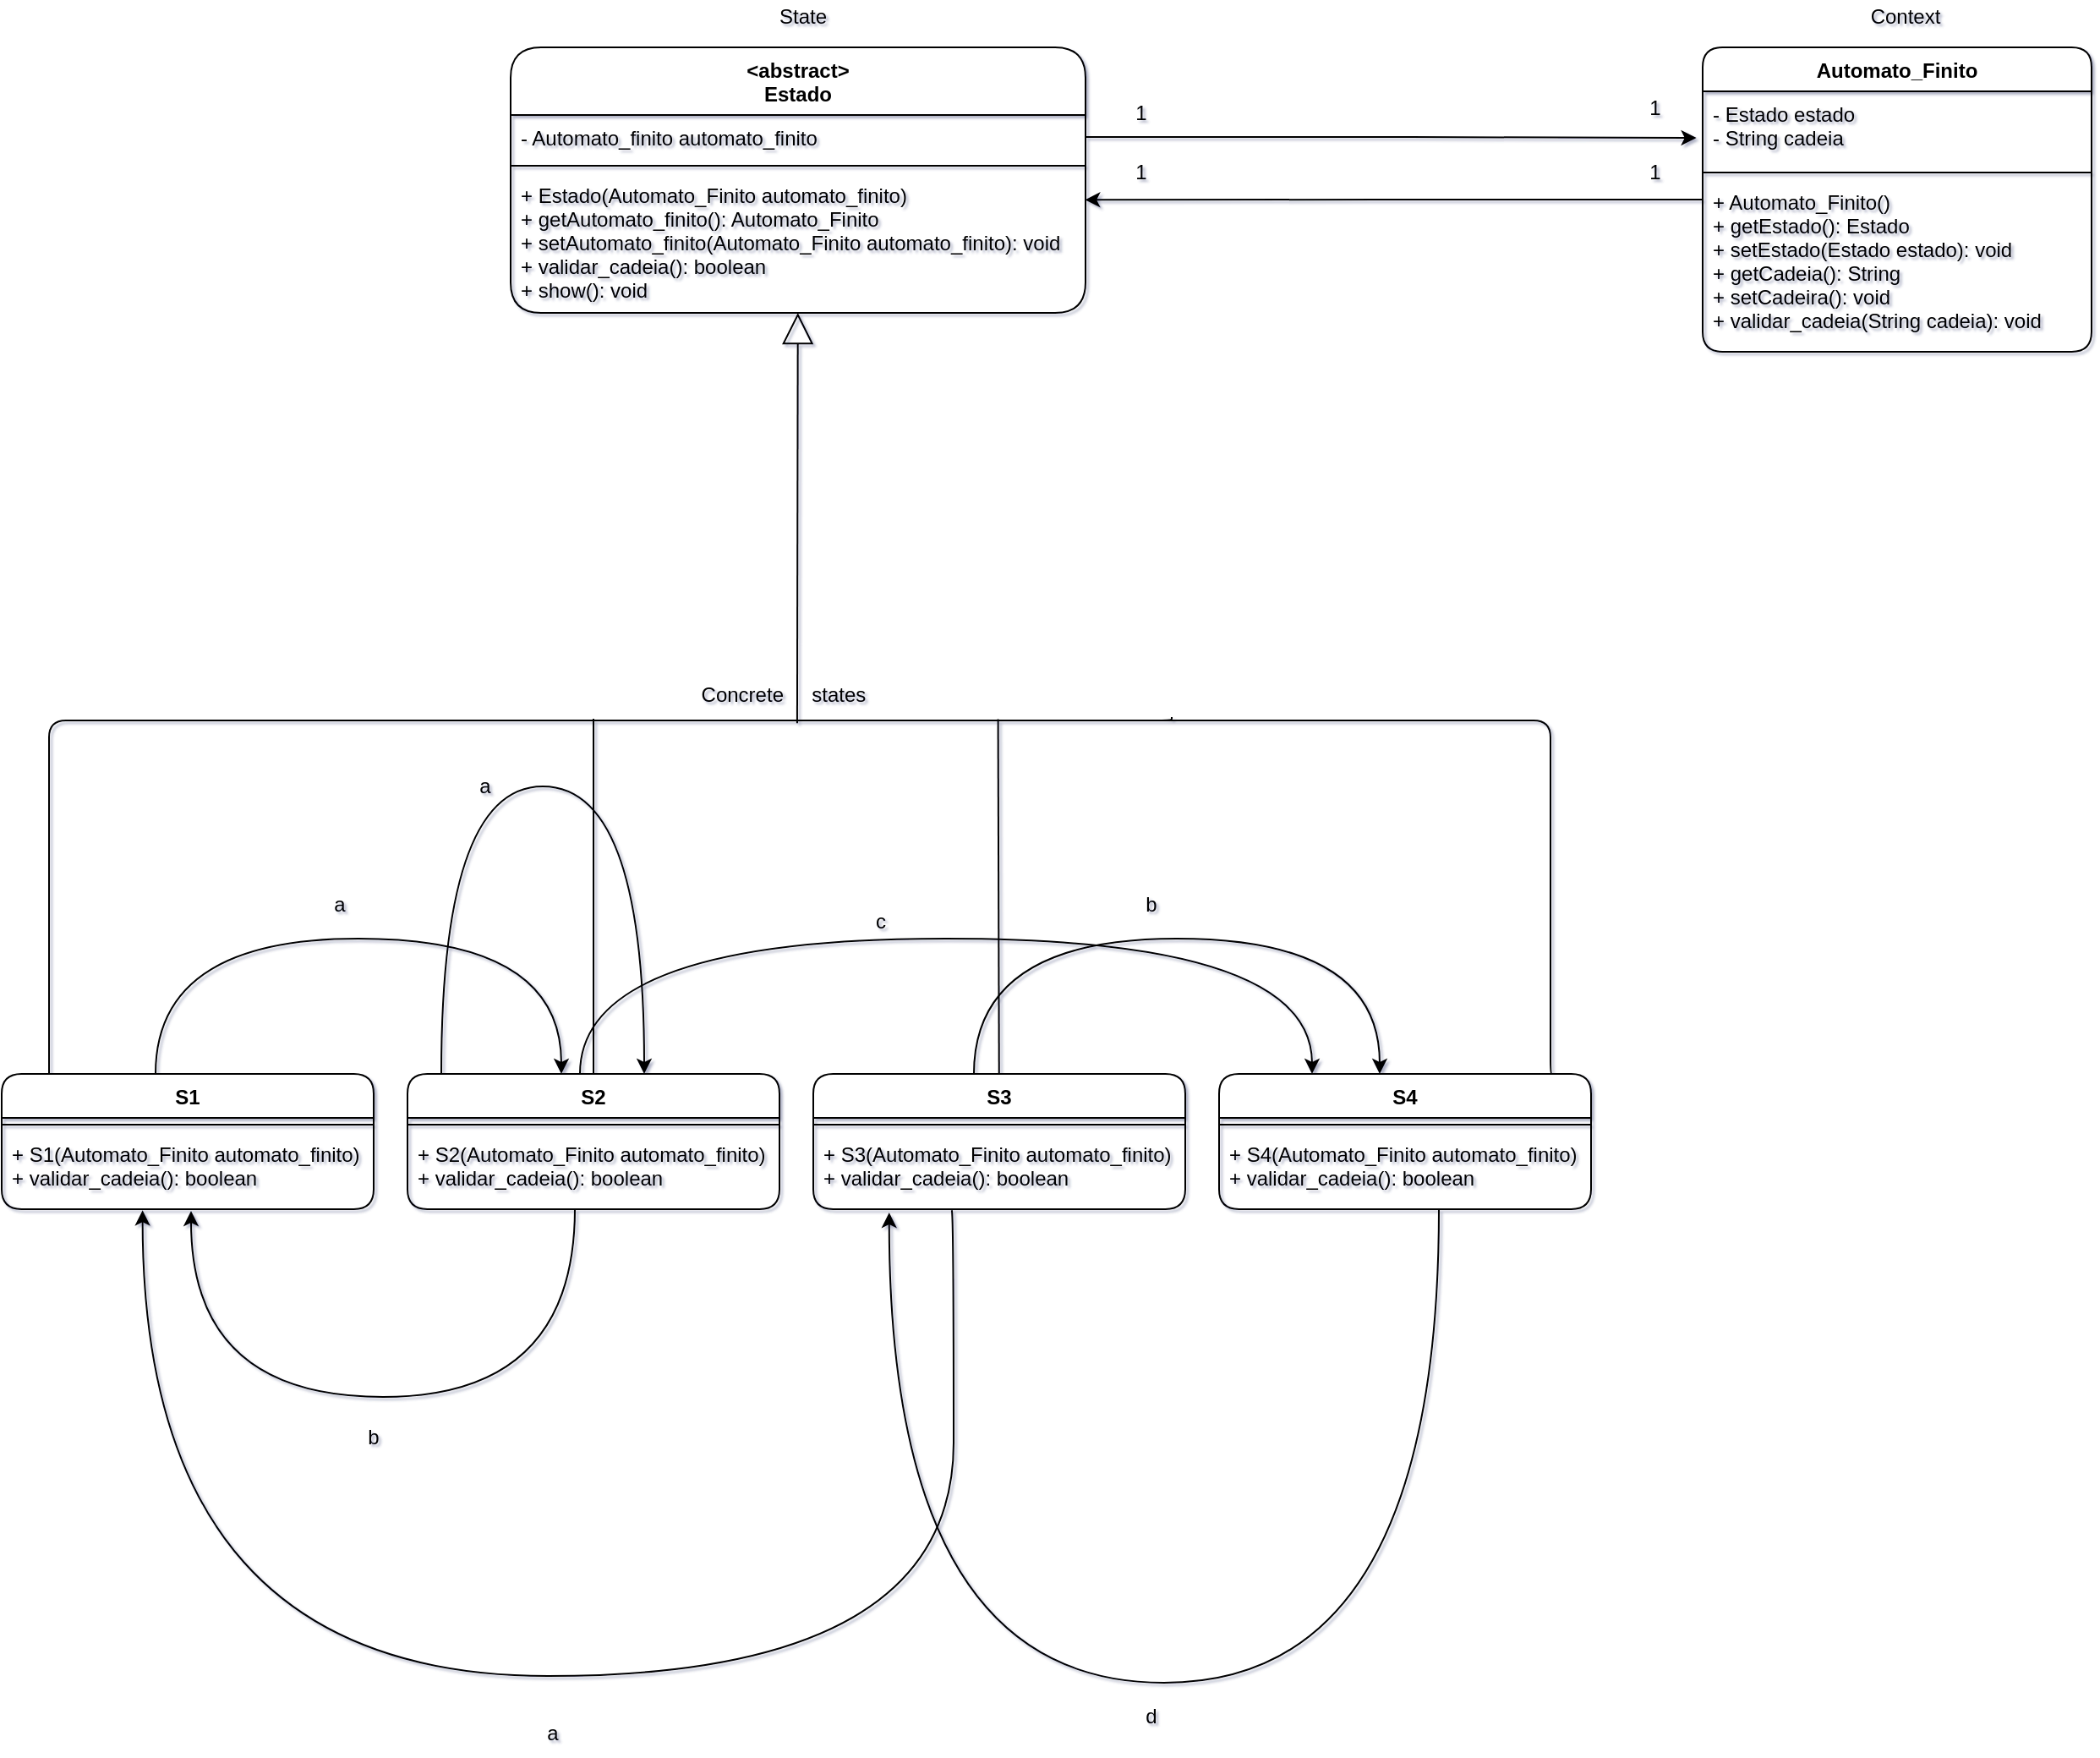 <mxfile version="13.6.2" type="device"><diagram id="ngkjSoPe29yhTM_IWLv3" name="Page-1"><mxGraphModel dx="1535" dy="1601" grid="0" gridSize="1" guides="1" tooltips="1" connect="1" arrows="1" fold="1" page="1" pageScale="1" pageWidth="827" pageHeight="1169" background="none" math="0" shadow="1"><root><mxCell id="0"/><mxCell id="1" parent="0"/><mxCell id="f8CezkqT17vxjTgK0WtZ-17" style="edgeStyle=orthogonalEdgeStyle;curved=1;orthogonalLoop=1;jettySize=auto;html=1;exitX=0.5;exitY=0;exitDx=0;exitDy=0;entryX=0.5;entryY=0;entryDx=0;entryDy=0;" parent="1" edge="1"><mxGeometry relative="1" as="geometry"><mxPoint x="-69" y="360" as="sourcePoint"/><mxPoint x="171" y="360" as="targetPoint"/><Array as="points"><mxPoint x="-69" y="280"/><mxPoint x="171" y="280"/></Array></mxGeometry></mxCell><mxCell id="f8CezkqT17vxjTgK0WtZ-18" style="edgeStyle=orthogonalEdgeStyle;curved=1;orthogonalLoop=1;jettySize=auto;html=1;exitX=0.5;exitY=0;exitDx=0;exitDy=0;entryX=0.25;entryY=0;entryDx=0;entryDy=0;" parent="1" target="f8CezkqT17vxjTgK0WtZ-5" edge="1"><mxGeometry relative="1" as="geometry"><mxPoint x="182" y="360" as="sourcePoint"/><mxPoint x="636" y="360" as="targetPoint"/><Array as="points"><mxPoint x="182" y="280"/><mxPoint x="615" y="280"/></Array></mxGeometry></mxCell><mxCell id="f8CezkqT17vxjTgK0WtZ-23" style="edgeStyle=orthogonalEdgeStyle;curved=1;orthogonalLoop=1;jettySize=auto;html=1;" parent="1" source="f8CezkqT17vxjTgK0WtZ-9" target="f8CezkqT17vxjTgK0WtZ-9" edge="1"><mxGeometry relative="1" as="geometry"><mxPoint x="220" y="350" as="targetPoint"/><Array as="points"><mxPoint x="100" y="190"/><mxPoint x="220" y="190"/></Array></mxGeometry></mxCell><mxCell id="CuWhOJb5zXyWyf_03yU4-2" style="edgeStyle=orthogonalEdgeStyle;curved=1;orthogonalLoop=1;jettySize=auto;html=1;entryX=0.7;entryY=1.154;entryDx=0;entryDy=0;entryPerimeter=0;exitX=0.45;exitY=0.995;exitDx=0;exitDy=0;exitPerimeter=0;" parent="1" source="f8CezkqT17vxjTgK0WtZ-12" edge="1"><mxGeometry relative="1" as="geometry"><mxPoint x="161" y="436" as="sourcePoint"/><mxPoint x="-48" y="441.004" as="targetPoint"/><Array as="points"><mxPoint x="179" y="551"/><mxPoint x="-48" y="551"/></Array></mxGeometry></mxCell><mxCell id="CuWhOJb5zXyWyf_03yU4-18" style="rounded=1;orthogonalLoop=1;jettySize=auto;html=1;startArrow=none;startFill=0;startSize=6;endArrow=none;endFill=0;endSize=16;" parent="1" source="f8CezkqT17vxjTgK0WtZ-9" edge="1"><mxGeometry relative="1" as="geometry"><mxPoint x="190" y="150" as="targetPoint"/></mxGeometry></mxCell><mxCell id="f8CezkqT17vxjTgK0WtZ-9" value="S2" style="swimlane;fontStyle=1;align=center;verticalAlign=top;childLayout=stackLayout;horizontal=1;startSize=26;horizontalStack=0;resizeParent=1;resizeParentMax=0;resizeLast=0;collapsible=1;marginBottom=0;rounded=1;" parent="1" vertex="1"><mxGeometry x="80" y="360" width="220" height="80" as="geometry"/></mxCell><mxCell id="f8CezkqT17vxjTgK0WtZ-11" value="" style="line;strokeWidth=1;fillColor=none;align=left;verticalAlign=middle;spacingTop=-1;spacingLeft=3;spacingRight=3;rotatable=0;labelPosition=right;points=[];portConstraint=eastwest;rounded=1;" parent="f8CezkqT17vxjTgK0WtZ-9" vertex="1"><mxGeometry y="26" width="220" height="8" as="geometry"/></mxCell><mxCell id="f8CezkqT17vxjTgK0WtZ-12" value="+ S2(Automato_Finito automato_finito)&#10;+ validar_cadeia(): boolean" style="text;strokeColor=none;fillColor=none;align=left;verticalAlign=top;spacingLeft=4;spacingRight=4;overflow=hidden;rotatable=0;points=[[0,0.5],[1,0.5]];portConstraint=eastwest;rounded=1;" parent="f8CezkqT17vxjTgK0WtZ-9" vertex="1"><mxGeometry y="34" width="220" height="46" as="geometry"/></mxCell><mxCell id="f8CezkqT17vxjTgK0WtZ-19" style="edgeStyle=orthogonalEdgeStyle;curved=1;orthogonalLoop=1;jettySize=auto;html=1;entryX=0.5;entryY=0;entryDx=0;entryDy=0;" parent="1" edge="1"><mxGeometry relative="1" as="geometry"><mxPoint x="415.0" y="360" as="sourcePoint"/><mxPoint x="655.0" y="360" as="targetPoint"/><Array as="points"><mxPoint x="415" y="280"/><mxPoint x="655" y="280"/></Array></mxGeometry></mxCell><mxCell id="f8CezkqT17vxjTgK0WtZ-26" style="edgeStyle=orthogonalEdgeStyle;curved=1;orthogonalLoop=1;jettySize=auto;html=1;entryX=0.606;entryY=1.101;entryDx=0;entryDy=0;entryPerimeter=0;exitX=0.372;exitY=1.005;exitDx=0;exitDy=0;exitPerimeter=0;" parent="1" source="f8CezkqT17vxjTgK0WtZ-16" edge="1"><mxGeometry relative="1" as="geometry"><mxPoint x="-76.68" y="440.646" as="targetPoint"/><Array as="points"><mxPoint x="403" y="440"/><mxPoint x="403" y="716"/><mxPoint x="-77" y="716"/></Array><mxPoint x="400" y="446" as="sourcePoint"/></mxGeometry></mxCell><mxCell id="CuWhOJb5zXyWyf_03yU4-19" style="rounded=1;orthogonalLoop=1;jettySize=auto;html=1;startArrow=none;startFill=0;startSize=6;endArrow=none;endFill=0;endSize=16;" parent="1" source="f8CezkqT17vxjTgK0WtZ-13" edge="1"><mxGeometry relative="1" as="geometry"><mxPoint x="429.294" y="150.235" as="targetPoint"/></mxGeometry></mxCell><mxCell id="f8CezkqT17vxjTgK0WtZ-13" value="S3" style="swimlane;fontStyle=1;align=center;verticalAlign=top;childLayout=stackLayout;horizontal=1;startSize=26;horizontalStack=0;resizeParent=1;resizeParentMax=0;resizeLast=0;collapsible=1;marginBottom=0;rounded=1;" parent="1" vertex="1"><mxGeometry x="320" y="360" width="220" height="80" as="geometry"/></mxCell><mxCell id="f8CezkqT17vxjTgK0WtZ-15" value="" style="line;strokeWidth=1;fillColor=none;align=left;verticalAlign=middle;spacingTop=-1;spacingLeft=3;spacingRight=3;rotatable=0;labelPosition=right;points=[];portConstraint=eastwest;rounded=1;" parent="f8CezkqT17vxjTgK0WtZ-13" vertex="1"><mxGeometry y="26" width="220" height="8" as="geometry"/></mxCell><mxCell id="f8CezkqT17vxjTgK0WtZ-16" value="+ S3(Automato_Finito automato_finito)&#10;+ validar_cadeia(): boolean" style="text;strokeColor=none;fillColor=none;align=left;verticalAlign=top;spacingLeft=4;spacingRight=4;overflow=hidden;rotatable=0;points=[[0,0.5],[1,0.5]];portConstraint=eastwest;rounded=1;" parent="f8CezkqT17vxjTgK0WtZ-13" vertex="1"><mxGeometry y="34" width="220" height="46" as="geometry"/></mxCell><mxCell id="f8CezkqT17vxjTgK0WtZ-34" style="edgeStyle=orthogonalEdgeStyle;curved=1;orthogonalLoop=1;jettySize=auto;html=1;entryX=0.204;entryY=1.044;entryDx=0;entryDy=0;entryPerimeter=0;" parent="1" source="f8CezkqT17vxjTgK0WtZ-5" target="f8CezkqT17vxjTgK0WtZ-16" edge="1"><mxGeometry relative="1" as="geometry"><mxPoint x="580" y="860.0" as="targetPoint"/><Array as="points"><mxPoint x="690" y="720"/><mxPoint x="365" y="720"/></Array></mxGeometry></mxCell><mxCell id="f8CezkqT17vxjTgK0WtZ-5" value="S4" style="swimlane;fontStyle=1;align=center;verticalAlign=top;childLayout=stackLayout;horizontal=1;startSize=26;horizontalStack=0;resizeParent=1;resizeParentMax=0;resizeLast=0;collapsible=1;marginBottom=0;rounded=1;" parent="1" vertex="1"><mxGeometry x="560" y="360" width="220" height="80" as="geometry"/></mxCell><mxCell id="f8CezkqT17vxjTgK0WtZ-7" value="" style="line;strokeWidth=1;fillColor=none;align=left;verticalAlign=middle;spacingTop=-1;spacingLeft=3;spacingRight=3;rotatable=0;labelPosition=right;points=[];portConstraint=eastwest;rounded=1;" parent="f8CezkqT17vxjTgK0WtZ-5" vertex="1"><mxGeometry y="26" width="220" height="8" as="geometry"/></mxCell><mxCell id="f8CezkqT17vxjTgK0WtZ-8" value="+ S4(Automato_Finito automato_finito)&#10;+ validar_cadeia(): boolean" style="text;strokeColor=none;fillColor=none;align=left;verticalAlign=top;spacingLeft=4;spacingRight=4;overflow=hidden;rotatable=0;points=[[0,0.5],[1,0.5]];portConstraint=eastwest;rounded=1;" parent="f8CezkqT17vxjTgK0WtZ-5" vertex="1"><mxGeometry y="34" width="220" height="46" as="geometry"/></mxCell><mxCell id="f8CezkqT17vxjTgK0WtZ-20" value="a" style="text;html=1;strokeColor=none;fillColor=none;align=center;verticalAlign=middle;whiteSpace=wrap;rounded=1;" parent="1" vertex="1"><mxGeometry x="20" y="250" width="40" height="20" as="geometry"/></mxCell><mxCell id="f8CezkqT17vxjTgK0WtZ-21" value="c" style="text;html=1;strokeColor=none;fillColor=none;align=center;verticalAlign=middle;whiteSpace=wrap;rounded=1;" parent="1" vertex="1"><mxGeometry x="340" y="260" width="40" height="20" as="geometry"/></mxCell><mxCell id="f8CezkqT17vxjTgK0WtZ-22" value="b" style="text;html=1;strokeColor=none;fillColor=none;align=center;verticalAlign=middle;whiteSpace=wrap;rounded=1;" parent="1" vertex="1"><mxGeometry x="500" y="250" width="40" height="20" as="geometry"/></mxCell><mxCell id="f8CezkqT17vxjTgK0WtZ-24" value="a" style="text;html=1;strokeColor=none;fillColor=none;align=center;verticalAlign=middle;whiteSpace=wrap;rounded=1;" parent="1" vertex="1"><mxGeometry x="106" y="180" width="40" height="20" as="geometry"/></mxCell><mxCell id="f8CezkqT17vxjTgK0WtZ-27" value="a" style="text;html=1;strokeColor=none;fillColor=none;align=center;verticalAlign=middle;whiteSpace=wrap;rounded=1;" parent="1" vertex="1"><mxGeometry x="146" y="740" width="40" height="20" as="geometry"/></mxCell><mxCell id="f8CezkqT17vxjTgK0WtZ-42" style="edgeStyle=orthogonalEdgeStyle;orthogonalLoop=1;jettySize=auto;html=1;startArrow=none;startFill=0;startSize=16;endArrow=none;endFill=0;" parent="1" target="f8CezkqT17vxjTgK0WtZ-1" edge="1"><mxGeometry relative="1" as="geometry"><mxPoint x="532" y="149" as="sourcePoint"/><mxPoint x="-80" y="361" as="targetPoint"/><Array as="points"><mxPoint x="532" y="151"/><mxPoint x="-132" y="151"/><mxPoint x="-132" y="375"/><mxPoint x="-50" y="375"/></Array></mxGeometry></mxCell><mxCell id="f8CezkqT17vxjTgK0WtZ-35" value="d" style="text;html=1;strokeColor=none;fillColor=none;align=center;verticalAlign=middle;whiteSpace=wrap;rounded=1;" parent="1" vertex="1"><mxGeometry x="500" y="730" width="40" height="20" as="geometry"/></mxCell><mxCell id="f8CezkqT17vxjTgK0WtZ-45" style="edgeStyle=orthogonalEdgeStyle;orthogonalLoop=1;jettySize=auto;html=1;endArrow=none;endFill=0;" parent="1" edge="1"><mxGeometry relative="1" as="geometry"><mxPoint x="450" y="151" as="sourcePoint"/><mxPoint x="755" y="360" as="targetPoint"/><Array as="points"><mxPoint x="756" y="151"/><mxPoint x="756" y="360"/><mxPoint x="757" y="360"/></Array></mxGeometry></mxCell><mxCell id="CuWhOJb5zXyWyf_03yU4-3" value="b" style="text;html=1;strokeColor=none;fillColor=none;align=center;verticalAlign=middle;whiteSpace=wrap;rounded=1;" parent="1" vertex="1"><mxGeometry x="40" y="565" width="40" height="20" as="geometry"/></mxCell><mxCell id="CuWhOJb5zXyWyf_03yU4-11" style="edgeStyle=orthogonalEdgeStyle;rounded=1;orthogonalLoop=1;jettySize=auto;html=1;entryX=0.999;entryY=0.195;entryDx=0;entryDy=0;entryPerimeter=0;" parent="1" source="f8CezkqT17vxjTgK0WtZ-46" target="f8CezkqT17vxjTgK0WtZ-39" edge="1"><mxGeometry relative="1" as="geometry"/></mxCell><mxCell id="CuWhOJb5zXyWyf_03yU4-13" style="edgeStyle=orthogonalEdgeStyle;rounded=1;orthogonalLoop=1;jettySize=auto;html=1;entryX=-0.016;entryY=0.625;entryDx=0;entryDy=0;entryPerimeter=0;" parent="1" source="f8CezkqT17vxjTgK0WtZ-37" target="f8CezkqT17vxjTgK0WtZ-47" edge="1"><mxGeometry relative="1" as="geometry"/></mxCell><mxCell id="CuWhOJb5zXyWyf_03yU4-14" value="1" style="text;html=1;strokeColor=none;fillColor=none;align=center;verticalAlign=middle;whiteSpace=wrap;rounded=0;" parent="1" vertex="1"><mxGeometry x="494" y="-218" width="40" height="20" as="geometry"/></mxCell><mxCell id="CuWhOJb5zXyWyf_03yU4-15" value="1" style="text;html=1;strokeColor=none;fillColor=none;align=center;verticalAlign=middle;whiteSpace=wrap;rounded=0;" parent="1" vertex="1"><mxGeometry x="494" y="-183" width="40" height="20" as="geometry"/></mxCell><mxCell id="CuWhOJb5zXyWyf_03yU4-16" value="1" style="text;html=1;strokeColor=none;fillColor=none;align=center;verticalAlign=middle;whiteSpace=wrap;rounded=0;" parent="1" vertex="1"><mxGeometry x="798" y="-221" width="40" height="20" as="geometry"/></mxCell><mxCell id="CuWhOJb5zXyWyf_03yU4-17" value="1" style="text;html=1;strokeColor=none;fillColor=none;align=center;verticalAlign=middle;whiteSpace=wrap;rounded=0;" parent="1" vertex="1"><mxGeometry x="798" y="-183" width="40" height="20" as="geometry"/></mxCell><mxCell id="f8CezkqT17vxjTgK0WtZ-1" value="S1" style="swimlane;fontStyle=1;align=center;verticalAlign=top;childLayout=stackLayout;horizontal=1;startSize=26;horizontalStack=0;resizeParent=1;resizeParentMax=0;resizeLast=0;collapsible=1;marginBottom=0;rounded=1;" parent="1" vertex="1"><mxGeometry x="-160" y="360" width="220" height="80" as="geometry"/></mxCell><mxCell id="f8CezkqT17vxjTgK0WtZ-3" value="" style="line;strokeWidth=1;fillColor=none;align=left;verticalAlign=middle;spacingTop=-1;spacingLeft=3;spacingRight=3;rotatable=0;labelPosition=right;points=[];portConstraint=eastwest;rounded=1;" parent="f8CezkqT17vxjTgK0WtZ-1" vertex="1"><mxGeometry y="26" width="220" height="8" as="geometry"/></mxCell><mxCell id="f8CezkqT17vxjTgK0WtZ-4" value="+ S1(Automato_Finito automato_finito)&#10;+ validar_cadeia(): boolean" style="text;strokeColor=none;fillColor=none;align=left;verticalAlign=top;spacingLeft=4;spacingRight=4;overflow=hidden;rotatable=0;points=[[0,0.5],[1,0.5]];portConstraint=eastwest;rounded=1;" parent="f8CezkqT17vxjTgK0WtZ-1" vertex="1"><mxGeometry y="34" width="220" height="46" as="geometry"/></mxCell><mxCell id="CuWhOJb5zXyWyf_03yU4-20" style="edgeStyle=none;rounded=1;orthogonalLoop=1;jettySize=auto;html=1;startArrow=block;startFill=0;startSize=16;endArrow=none;endFill=0;endSize=16;" parent="1" source="f8CezkqT17vxjTgK0WtZ-36" edge="1"><mxGeometry relative="1" as="geometry"><mxPoint x="310.471" y="152.588" as="targetPoint"/></mxGeometry></mxCell><mxCell id="f8CezkqT17vxjTgK0WtZ-36" value="&lt;abstract&gt;&#10;Estado" style="swimlane;fontStyle=1;align=center;verticalAlign=top;childLayout=stackLayout;horizontal=1;startSize=40;horizontalStack=0;resizeParent=1;resizeParentMax=0;resizeLast=0;collapsible=1;marginBottom=0;rounded=1;" parent="1" vertex="1"><mxGeometry x="141" y="-247" width="340" height="157" as="geometry"/></mxCell><mxCell id="f8CezkqT17vxjTgK0WtZ-37" value="- Automato_finito automato_finito" style="text;strokeColor=none;fillColor=none;align=left;verticalAlign=top;spacingLeft=4;spacingRight=4;overflow=hidden;rotatable=0;points=[[0,0.5],[1,0.5]];portConstraint=eastwest;rounded=1;" parent="f8CezkqT17vxjTgK0WtZ-36" vertex="1"><mxGeometry y="40" width="340" height="26" as="geometry"/></mxCell><mxCell id="f8CezkqT17vxjTgK0WtZ-38" value="" style="line;strokeWidth=1;fillColor=none;align=left;verticalAlign=middle;spacingTop=-1;spacingLeft=3;spacingRight=3;rotatable=0;labelPosition=right;points=[];portConstraint=eastwest;rounded=1;" parent="f8CezkqT17vxjTgK0WtZ-36" vertex="1"><mxGeometry y="66" width="340" height="8" as="geometry"/></mxCell><mxCell id="f8CezkqT17vxjTgK0WtZ-39" value="+ Estado(Automato_Finito automato_finito)&#10;+ getAutomato_finito(): Automato_Finito&#10;+ setAutomato_finito(Automato_Finito automato_finito): void&#10;+ validar_cadeia(): boolean&#10;+ show(): void" style="text;strokeColor=none;fillColor=none;align=left;verticalAlign=top;spacingLeft=4;spacingRight=4;overflow=hidden;rotatable=0;points=[[0,0.5],[1,0.5]];portConstraint=eastwest;rounded=1;" parent="f8CezkqT17vxjTgK0WtZ-36" vertex="1"><mxGeometry y="74" width="340" height="83" as="geometry"/></mxCell><mxCell id="f8CezkqT17vxjTgK0WtZ-46" value="Automato_Finito" style="swimlane;fontStyle=1;align=center;verticalAlign=top;childLayout=stackLayout;horizontal=1;startSize=26;horizontalStack=0;resizeParent=1;resizeParentMax=0;resizeLast=0;collapsible=1;marginBottom=0;rounded=1;" parent="1" vertex="1"><mxGeometry x="846" y="-247" width="230" height="180" as="geometry"/></mxCell><mxCell id="f8CezkqT17vxjTgK0WtZ-47" value="- Estado estado&#10;- String cadeia" style="text;strokeColor=none;fillColor=none;align=left;verticalAlign=top;spacingLeft=4;spacingRight=4;overflow=hidden;rotatable=0;points=[[0,0.5],[1,0.5]];portConstraint=eastwest;rounded=1;" parent="f8CezkqT17vxjTgK0WtZ-46" vertex="1"><mxGeometry y="26" width="230" height="44" as="geometry"/></mxCell><mxCell id="f8CezkqT17vxjTgK0WtZ-48" value="" style="line;strokeWidth=1;fillColor=none;align=left;verticalAlign=middle;spacingTop=-1;spacingLeft=3;spacingRight=3;rotatable=0;labelPosition=right;points=[];portConstraint=eastwest;rounded=1;" parent="f8CezkqT17vxjTgK0WtZ-46" vertex="1"><mxGeometry y="70" width="230" height="8" as="geometry"/></mxCell><mxCell id="f8CezkqT17vxjTgK0WtZ-49" value="+ Automato_Finito()&#10;+ getEstado(): Estado&#10;+ setEstado(Estado estado): void&#10;+ getCadeia(): String&#10;+ setCadeira(): void&#10;+ validar_cadeia(String cadeia): void " style="text;strokeColor=none;fillColor=none;align=left;verticalAlign=top;spacingLeft=4;spacingRight=4;overflow=hidden;rotatable=0;points=[[0,0.5],[1,0.5]];portConstraint=eastwest;rounded=1;" parent="f8CezkqT17vxjTgK0WtZ-46" vertex="1"><mxGeometry y="78" width="230" height="102" as="geometry"/></mxCell><mxCell id="9vEnjONClN2xqUu0EExb-1" value="State" style="text;html=1;strokeColor=none;fillColor=none;align=center;verticalAlign=middle;whiteSpace=wrap;rounded=0;" vertex="1" parent="1"><mxGeometry x="294" y="-275" width="40" height="20" as="geometry"/></mxCell><mxCell id="9vEnjONClN2xqUu0EExb-2" value="Context" style="text;html=1;strokeColor=none;fillColor=none;align=center;verticalAlign=middle;whiteSpace=wrap;rounded=0;" vertex="1" parent="1"><mxGeometry x="946" y="-275" width="40" height="20" as="geometry"/></mxCell><mxCell id="9vEnjONClN2xqUu0EExb-3" value="Concrete&amp;nbsp; &amp;nbsp; &amp;nbsp;states" style="text;html=1;strokeColor=none;fillColor=none;align=center;verticalAlign=middle;whiteSpace=wrap;rounded=0;" vertex="1" parent="1"><mxGeometry x="248" y="126" width="109" height="20" as="geometry"/></mxCell></root></mxGraphModel></diagram></mxfile>